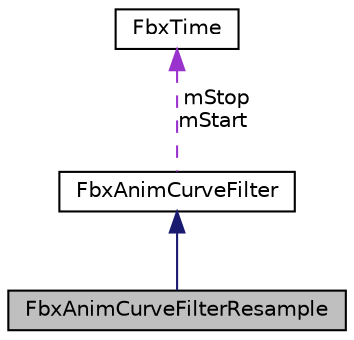 digraph "FbxAnimCurveFilterResample"
{
  edge [fontname="Helvetica",fontsize="10",labelfontname="Helvetica",labelfontsize="10"];
  node [fontname="Helvetica",fontsize="10",shape=record];
  Node2 [label="FbxAnimCurveFilterResample",height=0.2,width=0.4,color="black", fillcolor="grey75", style="filled", fontcolor="black"];
  Node3 -> Node2 [dir="back",color="midnightblue",fontsize="10",style="solid",fontname="Helvetica"];
  Node3 [label="FbxAnimCurveFilter",height=0.2,width=0.4,color="black", fillcolor="white", style="filled",URL="$class_fbx_anim_curve_filter.html"];
  Node4 -> Node3 [dir="back",color="darkorchid3",fontsize="10",style="dashed",label=" mStop\nmStart" ,fontname="Helvetica"];
  Node4 [label="FbxTime",height=0.2,width=0.4,color="black", fillcolor="white", style="filled",URL="$class_fbx_time.html"];
}
